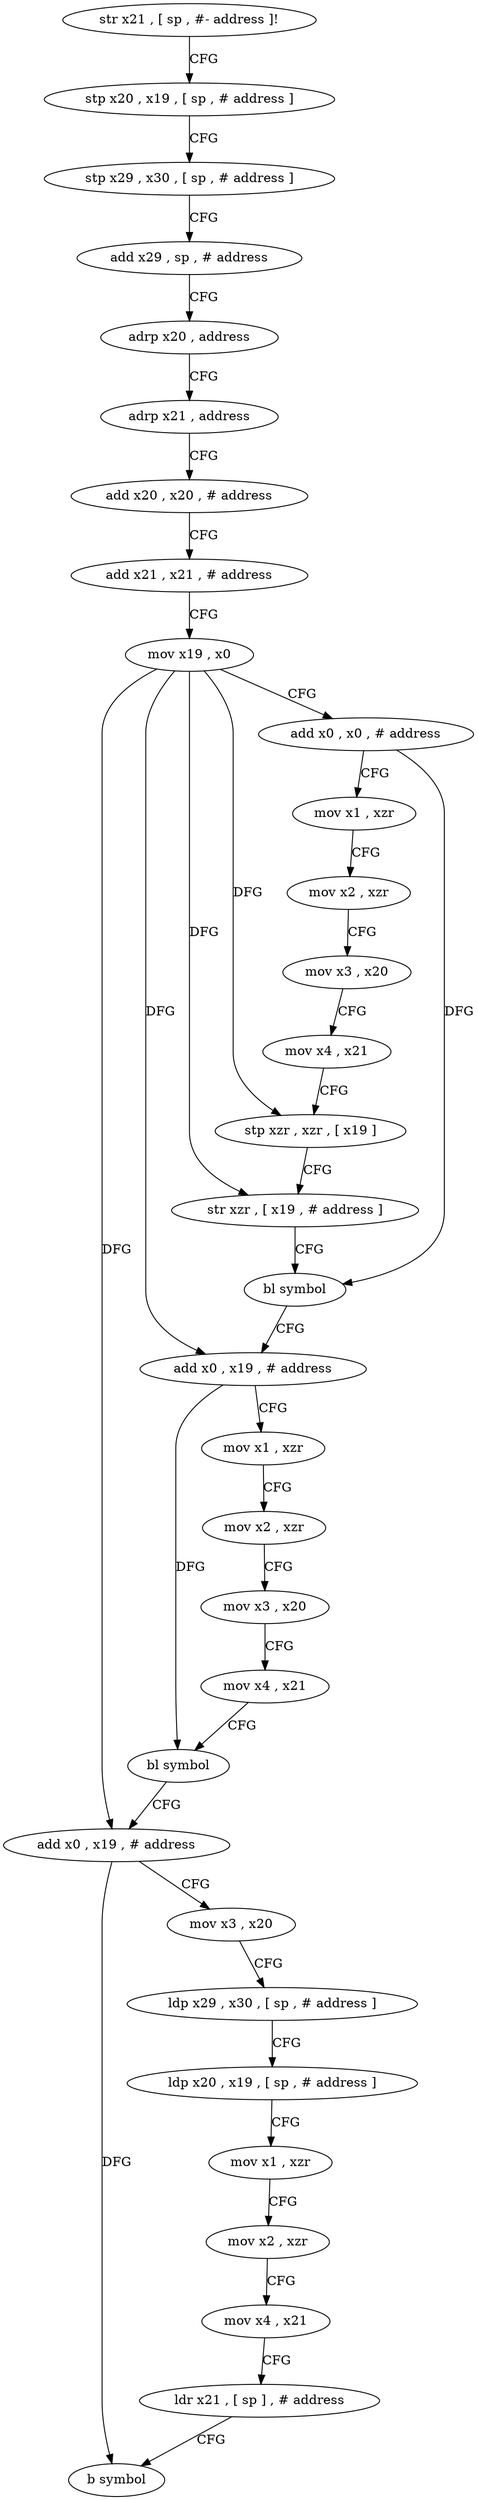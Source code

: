 digraph "func" {
"4218916" [label = "str x21 , [ sp , #- address ]!" ]
"4218920" [label = "stp x20 , x19 , [ sp , # address ]" ]
"4218924" [label = "stp x29 , x30 , [ sp , # address ]" ]
"4218928" [label = "add x29 , sp , # address" ]
"4218932" [label = "adrp x20 , address" ]
"4218936" [label = "adrp x21 , address" ]
"4218940" [label = "add x20 , x20 , # address" ]
"4218944" [label = "add x21 , x21 , # address" ]
"4218948" [label = "mov x19 , x0" ]
"4218952" [label = "add x0 , x0 , # address" ]
"4218956" [label = "mov x1 , xzr" ]
"4218960" [label = "mov x2 , xzr" ]
"4218964" [label = "mov x3 , x20" ]
"4218968" [label = "mov x4 , x21" ]
"4218972" [label = "stp xzr , xzr , [ x19 ]" ]
"4218976" [label = "str xzr , [ x19 , # address ]" ]
"4218980" [label = "bl symbol" ]
"4218984" [label = "add x0 , x19 , # address" ]
"4218988" [label = "mov x1 , xzr" ]
"4218992" [label = "mov x2 , xzr" ]
"4218996" [label = "mov x3 , x20" ]
"4219000" [label = "mov x4 , x21" ]
"4219004" [label = "bl symbol" ]
"4219008" [label = "add x0 , x19 , # address" ]
"4219012" [label = "mov x3 , x20" ]
"4219016" [label = "ldp x29 , x30 , [ sp , # address ]" ]
"4219020" [label = "ldp x20 , x19 , [ sp , # address ]" ]
"4219024" [label = "mov x1 , xzr" ]
"4219028" [label = "mov x2 , xzr" ]
"4219032" [label = "mov x4 , x21" ]
"4219036" [label = "ldr x21 , [ sp ] , # address" ]
"4219040" [label = "b symbol" ]
"4218916" -> "4218920" [ label = "CFG" ]
"4218920" -> "4218924" [ label = "CFG" ]
"4218924" -> "4218928" [ label = "CFG" ]
"4218928" -> "4218932" [ label = "CFG" ]
"4218932" -> "4218936" [ label = "CFG" ]
"4218936" -> "4218940" [ label = "CFG" ]
"4218940" -> "4218944" [ label = "CFG" ]
"4218944" -> "4218948" [ label = "CFG" ]
"4218948" -> "4218952" [ label = "CFG" ]
"4218948" -> "4218972" [ label = "DFG" ]
"4218948" -> "4218976" [ label = "DFG" ]
"4218948" -> "4218984" [ label = "DFG" ]
"4218948" -> "4219008" [ label = "DFG" ]
"4218952" -> "4218956" [ label = "CFG" ]
"4218952" -> "4218980" [ label = "DFG" ]
"4218956" -> "4218960" [ label = "CFG" ]
"4218960" -> "4218964" [ label = "CFG" ]
"4218964" -> "4218968" [ label = "CFG" ]
"4218968" -> "4218972" [ label = "CFG" ]
"4218972" -> "4218976" [ label = "CFG" ]
"4218976" -> "4218980" [ label = "CFG" ]
"4218980" -> "4218984" [ label = "CFG" ]
"4218984" -> "4218988" [ label = "CFG" ]
"4218984" -> "4219004" [ label = "DFG" ]
"4218988" -> "4218992" [ label = "CFG" ]
"4218992" -> "4218996" [ label = "CFG" ]
"4218996" -> "4219000" [ label = "CFG" ]
"4219000" -> "4219004" [ label = "CFG" ]
"4219004" -> "4219008" [ label = "CFG" ]
"4219008" -> "4219012" [ label = "CFG" ]
"4219008" -> "4219040" [ label = "DFG" ]
"4219012" -> "4219016" [ label = "CFG" ]
"4219016" -> "4219020" [ label = "CFG" ]
"4219020" -> "4219024" [ label = "CFG" ]
"4219024" -> "4219028" [ label = "CFG" ]
"4219028" -> "4219032" [ label = "CFG" ]
"4219032" -> "4219036" [ label = "CFG" ]
"4219036" -> "4219040" [ label = "CFG" ]
}
